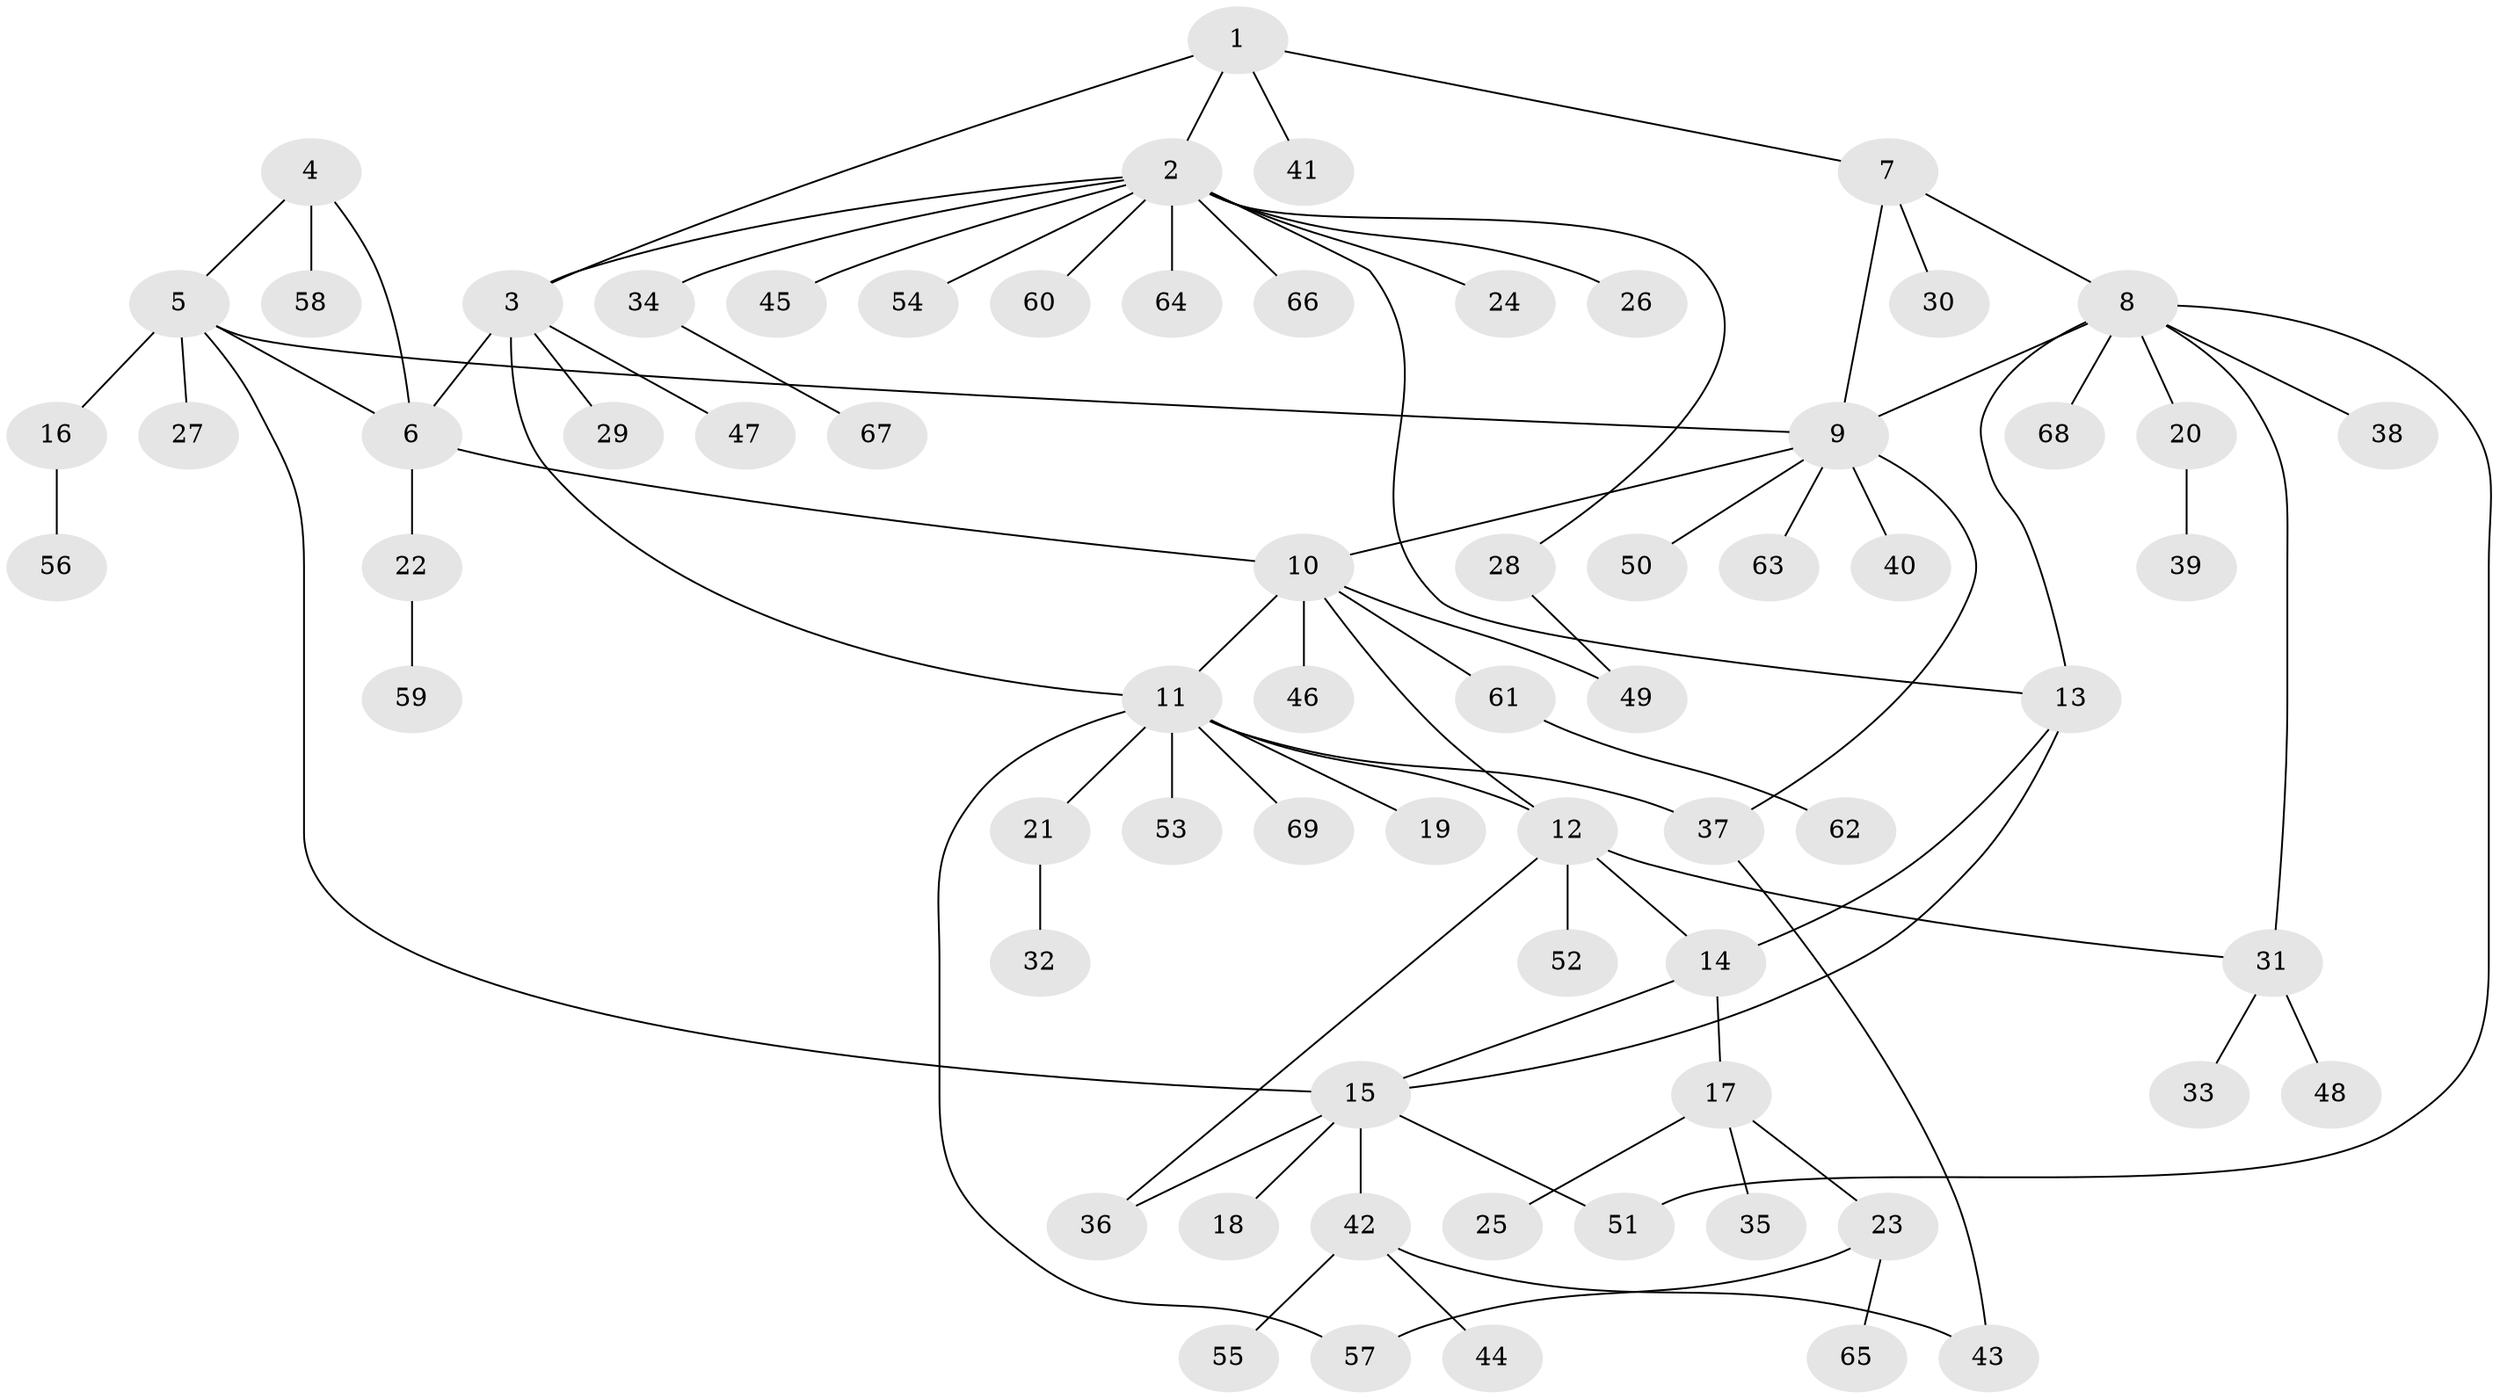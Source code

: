 // Generated by graph-tools (version 1.1) at 2025/16/03/09/25 04:16:06]
// undirected, 69 vertices, 86 edges
graph export_dot {
graph [start="1"]
  node [color=gray90,style=filled];
  1;
  2;
  3;
  4;
  5;
  6;
  7;
  8;
  9;
  10;
  11;
  12;
  13;
  14;
  15;
  16;
  17;
  18;
  19;
  20;
  21;
  22;
  23;
  24;
  25;
  26;
  27;
  28;
  29;
  30;
  31;
  32;
  33;
  34;
  35;
  36;
  37;
  38;
  39;
  40;
  41;
  42;
  43;
  44;
  45;
  46;
  47;
  48;
  49;
  50;
  51;
  52;
  53;
  54;
  55;
  56;
  57;
  58;
  59;
  60;
  61;
  62;
  63;
  64;
  65;
  66;
  67;
  68;
  69;
  1 -- 2;
  1 -- 3;
  1 -- 7;
  1 -- 41;
  2 -- 3;
  2 -- 13;
  2 -- 24;
  2 -- 26;
  2 -- 28;
  2 -- 34;
  2 -- 45;
  2 -- 54;
  2 -- 60;
  2 -- 64;
  2 -- 66;
  3 -- 6;
  3 -- 11;
  3 -- 29;
  3 -- 47;
  4 -- 5;
  4 -- 6;
  4 -- 58;
  5 -- 6;
  5 -- 9;
  5 -- 15;
  5 -- 16;
  5 -- 27;
  6 -- 10;
  6 -- 22;
  7 -- 8;
  7 -- 9;
  7 -- 30;
  8 -- 9;
  8 -- 13;
  8 -- 20;
  8 -- 31;
  8 -- 38;
  8 -- 51;
  8 -- 68;
  9 -- 10;
  9 -- 37;
  9 -- 40;
  9 -- 50;
  9 -- 63;
  10 -- 11;
  10 -- 12;
  10 -- 46;
  10 -- 49;
  10 -- 61;
  11 -- 12;
  11 -- 19;
  11 -- 21;
  11 -- 37;
  11 -- 53;
  11 -- 57;
  11 -- 69;
  12 -- 14;
  12 -- 31;
  12 -- 36;
  12 -- 52;
  13 -- 14;
  13 -- 15;
  14 -- 15;
  14 -- 17;
  15 -- 18;
  15 -- 36;
  15 -- 42;
  15 -- 51;
  16 -- 56;
  17 -- 23;
  17 -- 25;
  17 -- 35;
  20 -- 39;
  21 -- 32;
  22 -- 59;
  23 -- 57;
  23 -- 65;
  28 -- 49;
  31 -- 33;
  31 -- 48;
  34 -- 67;
  37 -- 43;
  42 -- 43;
  42 -- 44;
  42 -- 55;
  61 -- 62;
}
